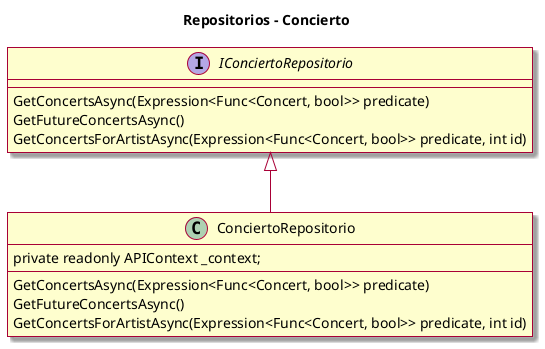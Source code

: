 @startuml presentacion
skin rose
skinparam linetype polyline

title Repositorios - Concierto

interface i as "IConciertoRepositorio"{
    GetConcertsAsync(Expression<Func<Concert, bool>> predicate)
    GetFutureConcertsAsync()
    GetConcertsForArtistAsync(Expression<Func<Concert, bool>> predicate, int id)
}

class c as "ConciertoRepositorio"{
    private readonly APIContext _context;
    GetConcertsAsync(Expression<Func<Concert, bool>> predicate)
    GetFutureConcertsAsync()
    GetConcertsForArtistAsync(Expression<Func<Concert, bool>> predicate, int id)
}


i <|-- c
@enduml